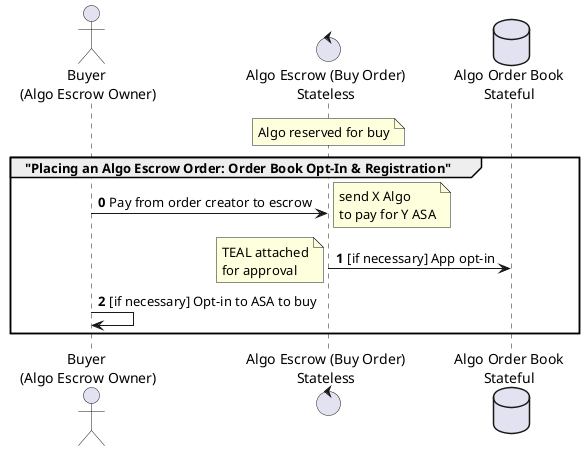 @startuml
actor "Buyer \n(Algo Escrow Owner)" as Buyer
control "Algo Escrow (Buy Order)\nStateless" as AlgoEscrow
database "Algo Order Book\nStateful" as AlgoOB
note over AlgoEscrow: Algo reserved for buy

group "Placing an Algo Escrow Order: Order Book Opt-In & Registration"
autonumber 0
Buyer -> AlgoEscrow: Pay from order creator to escrow
note right: send X Algo\nto pay for Y ASA
AlgoEscrow -> AlgoOB: [if necessary] App opt-in
note left: TEAL attached\nfor approval
Buyer -> Buyer: [if necessary] Opt-in to ASA to buy
end

@enduml

